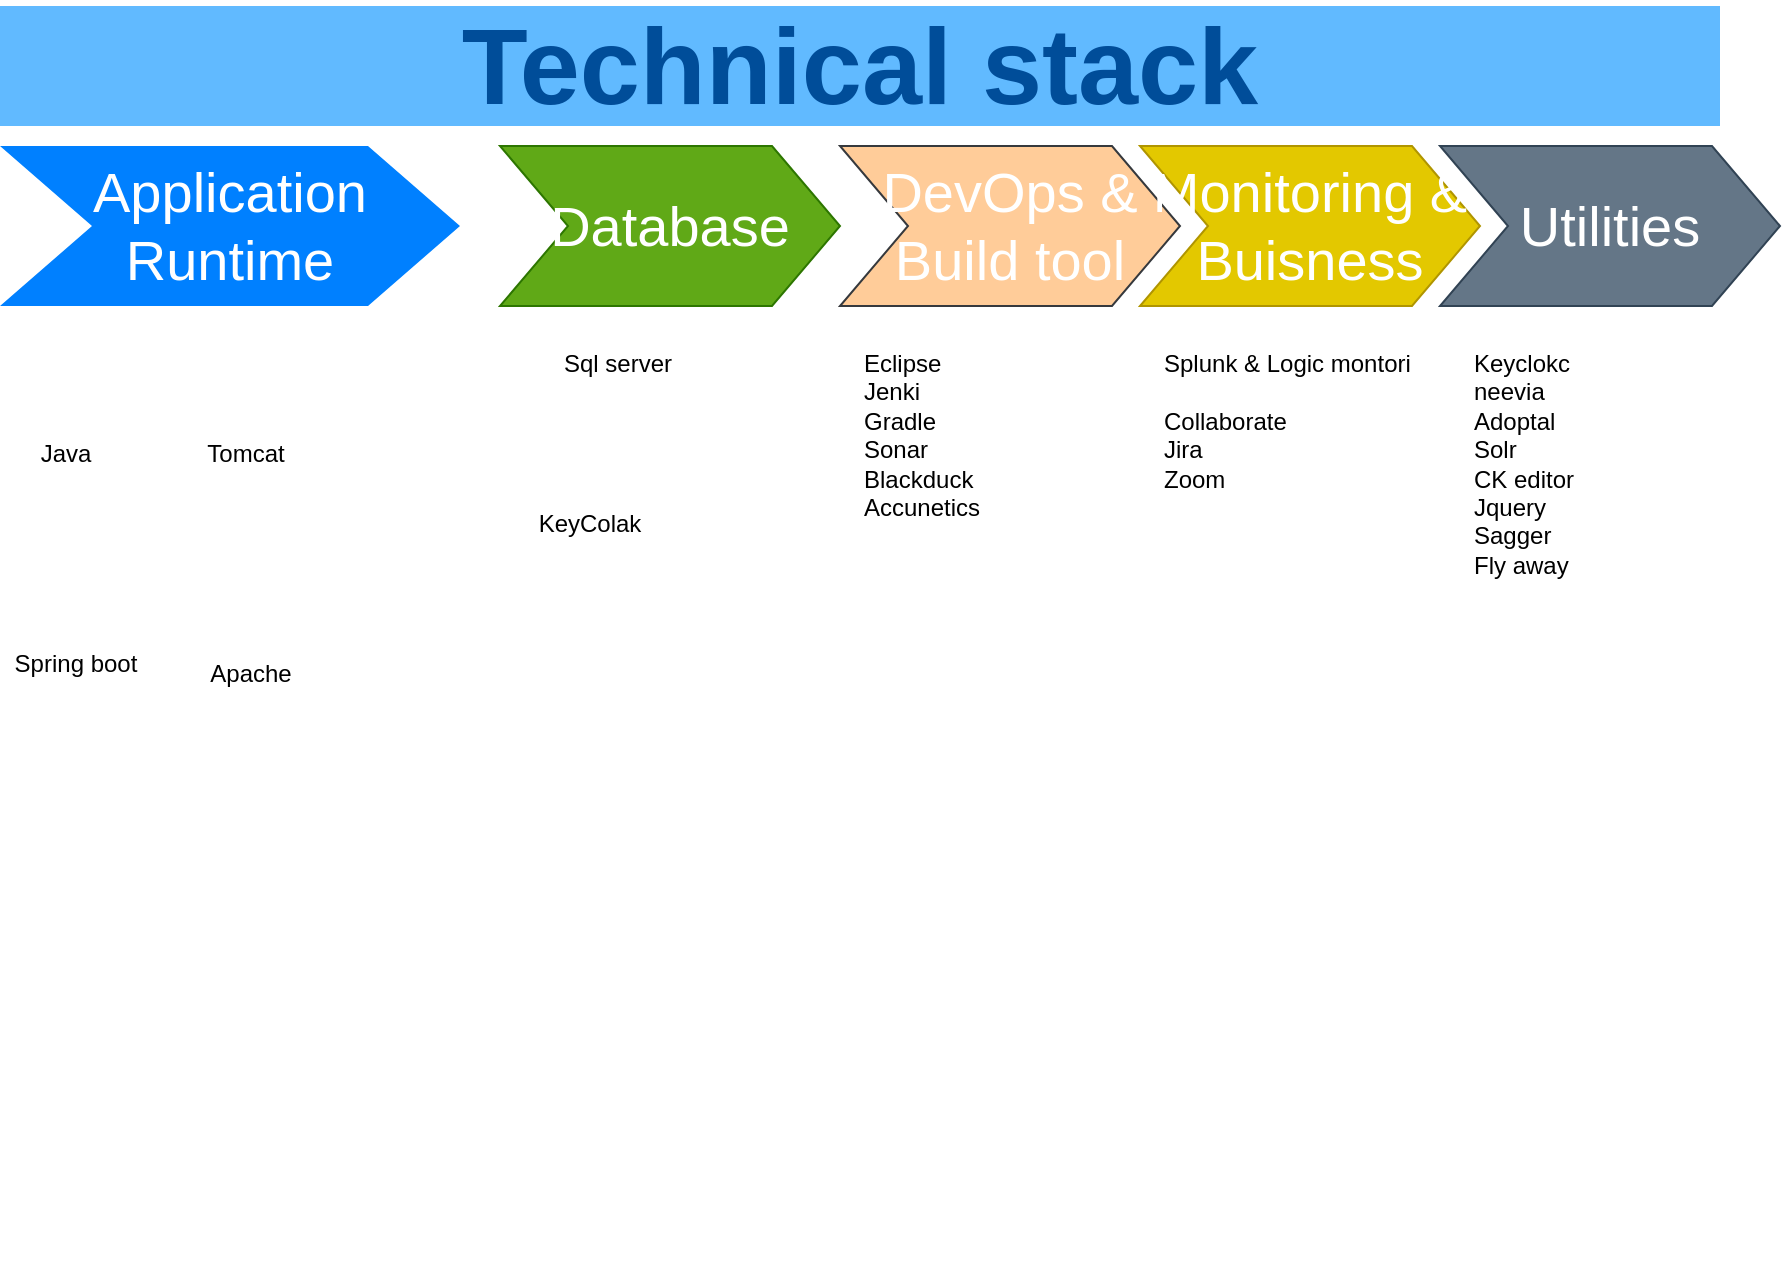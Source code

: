 <mxfile version="10.8.9" type="github"><diagram name="Page-1" id="d9b1e647-80fa-b4a2-5024-87a742678bcc"><mxGraphModel dx="1394" dy="715" grid="1" gridSize="10" guides="1" tooltips="1" connect="1" arrows="1" fold="1" page="1" pageScale="1" pageWidth="1100" pageHeight="850" background="#ffffff" math="0" shadow="0"><root><mxCell id="0"/><mxCell id="1" parent="0"/><mxCell id="57fe6abec08f04cb-1" value="Application Runtime" style="shape=step;whiteSpace=wrap;html=1;fontSize=28;fillColor=#0080FF;fontColor=#FFFFFF;strokeColor=none;" parent="1" vertex="1"><mxGeometry x="120" y="180" width="230" height="80" as="geometry"/></mxCell><mxCell id="57fe6abec08f04cb-3" value="Database" style="shape=step;whiteSpace=wrap;html=1;fontSize=28;fillColor=#60a917;strokeColor=#2D7600;fontColor=#ffffff;" parent="1" vertex="1"><mxGeometry x="370" y="180" width="170" height="80" as="geometry"/></mxCell><mxCell id="57fe6abec08f04cb-4" value="DevOps &amp;amp; Build tool" style="shape=step;whiteSpace=wrap;html=1;fontSize=28;fillColor=#ffcc99;strokeColor=#36393d;fontColor=#FFFFFF;" parent="1" vertex="1"><mxGeometry x="540" y="180" width="170" height="80" as="geometry"/></mxCell><mxCell id="57fe6abec08f04cb-5" value="Monitoring &amp;amp; Buisness" style="shape=step;whiteSpace=wrap;html=1;fontSize=28;fillColor=#e3c800;fontColor=#ffffff;strokeColor=#B09500;" parent="1" vertex="1"><mxGeometry x="690" y="180" width="170" height="80" as="geometry"/></mxCell><mxCell id="57fe6abec08f04cb-6" value="Utilities" style="shape=step;whiteSpace=wrap;html=1;fontSize=28;fillColor=#647687;fontColor=#ffffff;strokeColor=#314354;" parent="1" vertex="1"><mxGeometry x="840" y="180" width="170" height="80" as="geometry"/></mxCell><mxCell id="57fe6abec08f04cb-7" value="Technical stack" style="text;html=1;strokeColor=none;fillColor=#61BAFF;align=center;verticalAlign=middle;whiteSpace=wrap;fontSize=54;fontStyle=1;fontColor=#004D99;" parent="1" vertex="1"><mxGeometry x="120" y="110" width="860" height="60" as="geometry"/></mxCell><mxCell id="57fe6abec08f04cb-10" value="Sql server" style="text;spacingTop=-5;fillColor=#ffffff;whiteSpace=wrap;html=1;align=left;fontSize=12;fontFamily=Helvetica;fillColor=none;strokeColor=none;" parent="1" vertex="1"><mxGeometry x="400" y="280" width="140" height="470" as="geometry"/></mxCell><mxCell id="57fe6abec08f04cb-11" value="Eclipse&lt;br&gt;Jenki&lt;br&gt;Gradle&lt;br&gt;Sonar&lt;br&gt;Blackduck&lt;br&gt;Accunetics&lt;br&gt;&lt;br&gt;&lt;br&gt;" style="text;spacingTop=-5;fillColor=#ffffff;whiteSpace=wrap;html=1;align=left;fontSize=12;fontFamily=Helvetica;fillColor=none;strokeColor=none;" parent="1" vertex="1"><mxGeometry x="550" y="280" width="140" height="470" as="geometry"/></mxCell><mxCell id="57fe6abec08f04cb-12" value="Splunk &amp;amp; Logic montori&lt;br&gt;&lt;br&gt;Collaborate&lt;br&gt;Jira&lt;br&gt;Zoom&lt;br&gt;&lt;br&gt;" style="text;spacingTop=-5;fillColor=#ffffff;whiteSpace=wrap;html=1;align=left;fontSize=12;fontFamily=Helvetica;fillColor=none;strokeColor=none;" parent="1" vertex="1"><mxGeometry x="700" y="280" width="140" height="470" as="geometry"/></mxCell><mxCell id="57fe6abec08f04cb-13" value="Keyclokc&lt;br&gt;neevia&lt;br&gt;Adoptal&lt;br&gt;Solr&lt;br&gt;CK editor&lt;br&gt;Jquery&lt;br&gt;Sagger&lt;br&gt;Fly away&lt;br&gt;" style="text;spacingTop=-5;fillColor=#ffffff;whiteSpace=wrap;html=1;align=left;fontSize=12;fontFamily=Helvetica;fillColor=none;strokeColor=none;" parent="1" vertex="1"><mxGeometry x="855" y="280" width="140" height="470" as="geometry"/></mxCell><mxCell id="TQi6clCp4GNHfR8g2gUz-1" value="Java" style="shape=image;verticalLabelPosition=bottom;labelBackgroundColor=#ffffff;verticalAlign=top;aspect=fixed;imageAspect=0;image=https://img.stackshare.io/service/995/K85ZWV2F.png;" vertex="1" parent="1"><mxGeometry x="133" y="280" width="40" height="40" as="geometry"/></mxCell><mxCell id="TQi6clCp4GNHfR8g2gUz-4" value="Tomcat" style="shape=image;verticalLabelPosition=bottom;labelBackgroundColor=#ffffff;verticalAlign=top;aspect=fixed;imageAspect=0;image=https://img.stackshare.io/service/1187/tomcat.png;" vertex="1" parent="1"><mxGeometry x="223" y="280" width="40" height="40" as="geometry"/></mxCell><mxCell id="TQi6clCp4GNHfR8g2gUz-5" value="KeyColak" style="shape=image;verticalLabelPosition=bottom;labelBackgroundColor=#ffffff;verticalAlign=top;aspect=fixed;imageAspect=0;image=https://img.stackshare.io/service/5439/oAC05cEB_400x400.png;" vertex="1" parent="1"><mxGeometry x="390" y="305" width="50" height="50" as="geometry"/></mxCell><mxCell id="TQi6clCp4GNHfR8g2gUz-9" value="Spring boot&#10;" style="shape=image;verticalLabelPosition=bottom;labelBackgroundColor=#ffffff;verticalAlign=top;aspect=fixed;imageAspect=0;image=https://img.stackshare.io/service/2927/nPzvMuo2_400x400.png;" vertex="1" parent="1"><mxGeometry x="133" y="375" width="50" height="50" as="geometry"/></mxCell><mxCell id="TQi6clCp4GNHfR8g2gUz-10" value="Apache" style="shape=image;verticalLabelPosition=bottom;labelBackgroundColor=#ffffff;verticalAlign=top;aspect=fixed;imageAspect=0;image=https://img.stackshare.io/service/1051/fab.os.logo.apache.200.15_400x400.jpg;" vertex="1" parent="1"><mxGeometry x="218" y="375" width="55" height="55" as="geometry"/></mxCell></root></mxGraphModel></diagram></mxfile>